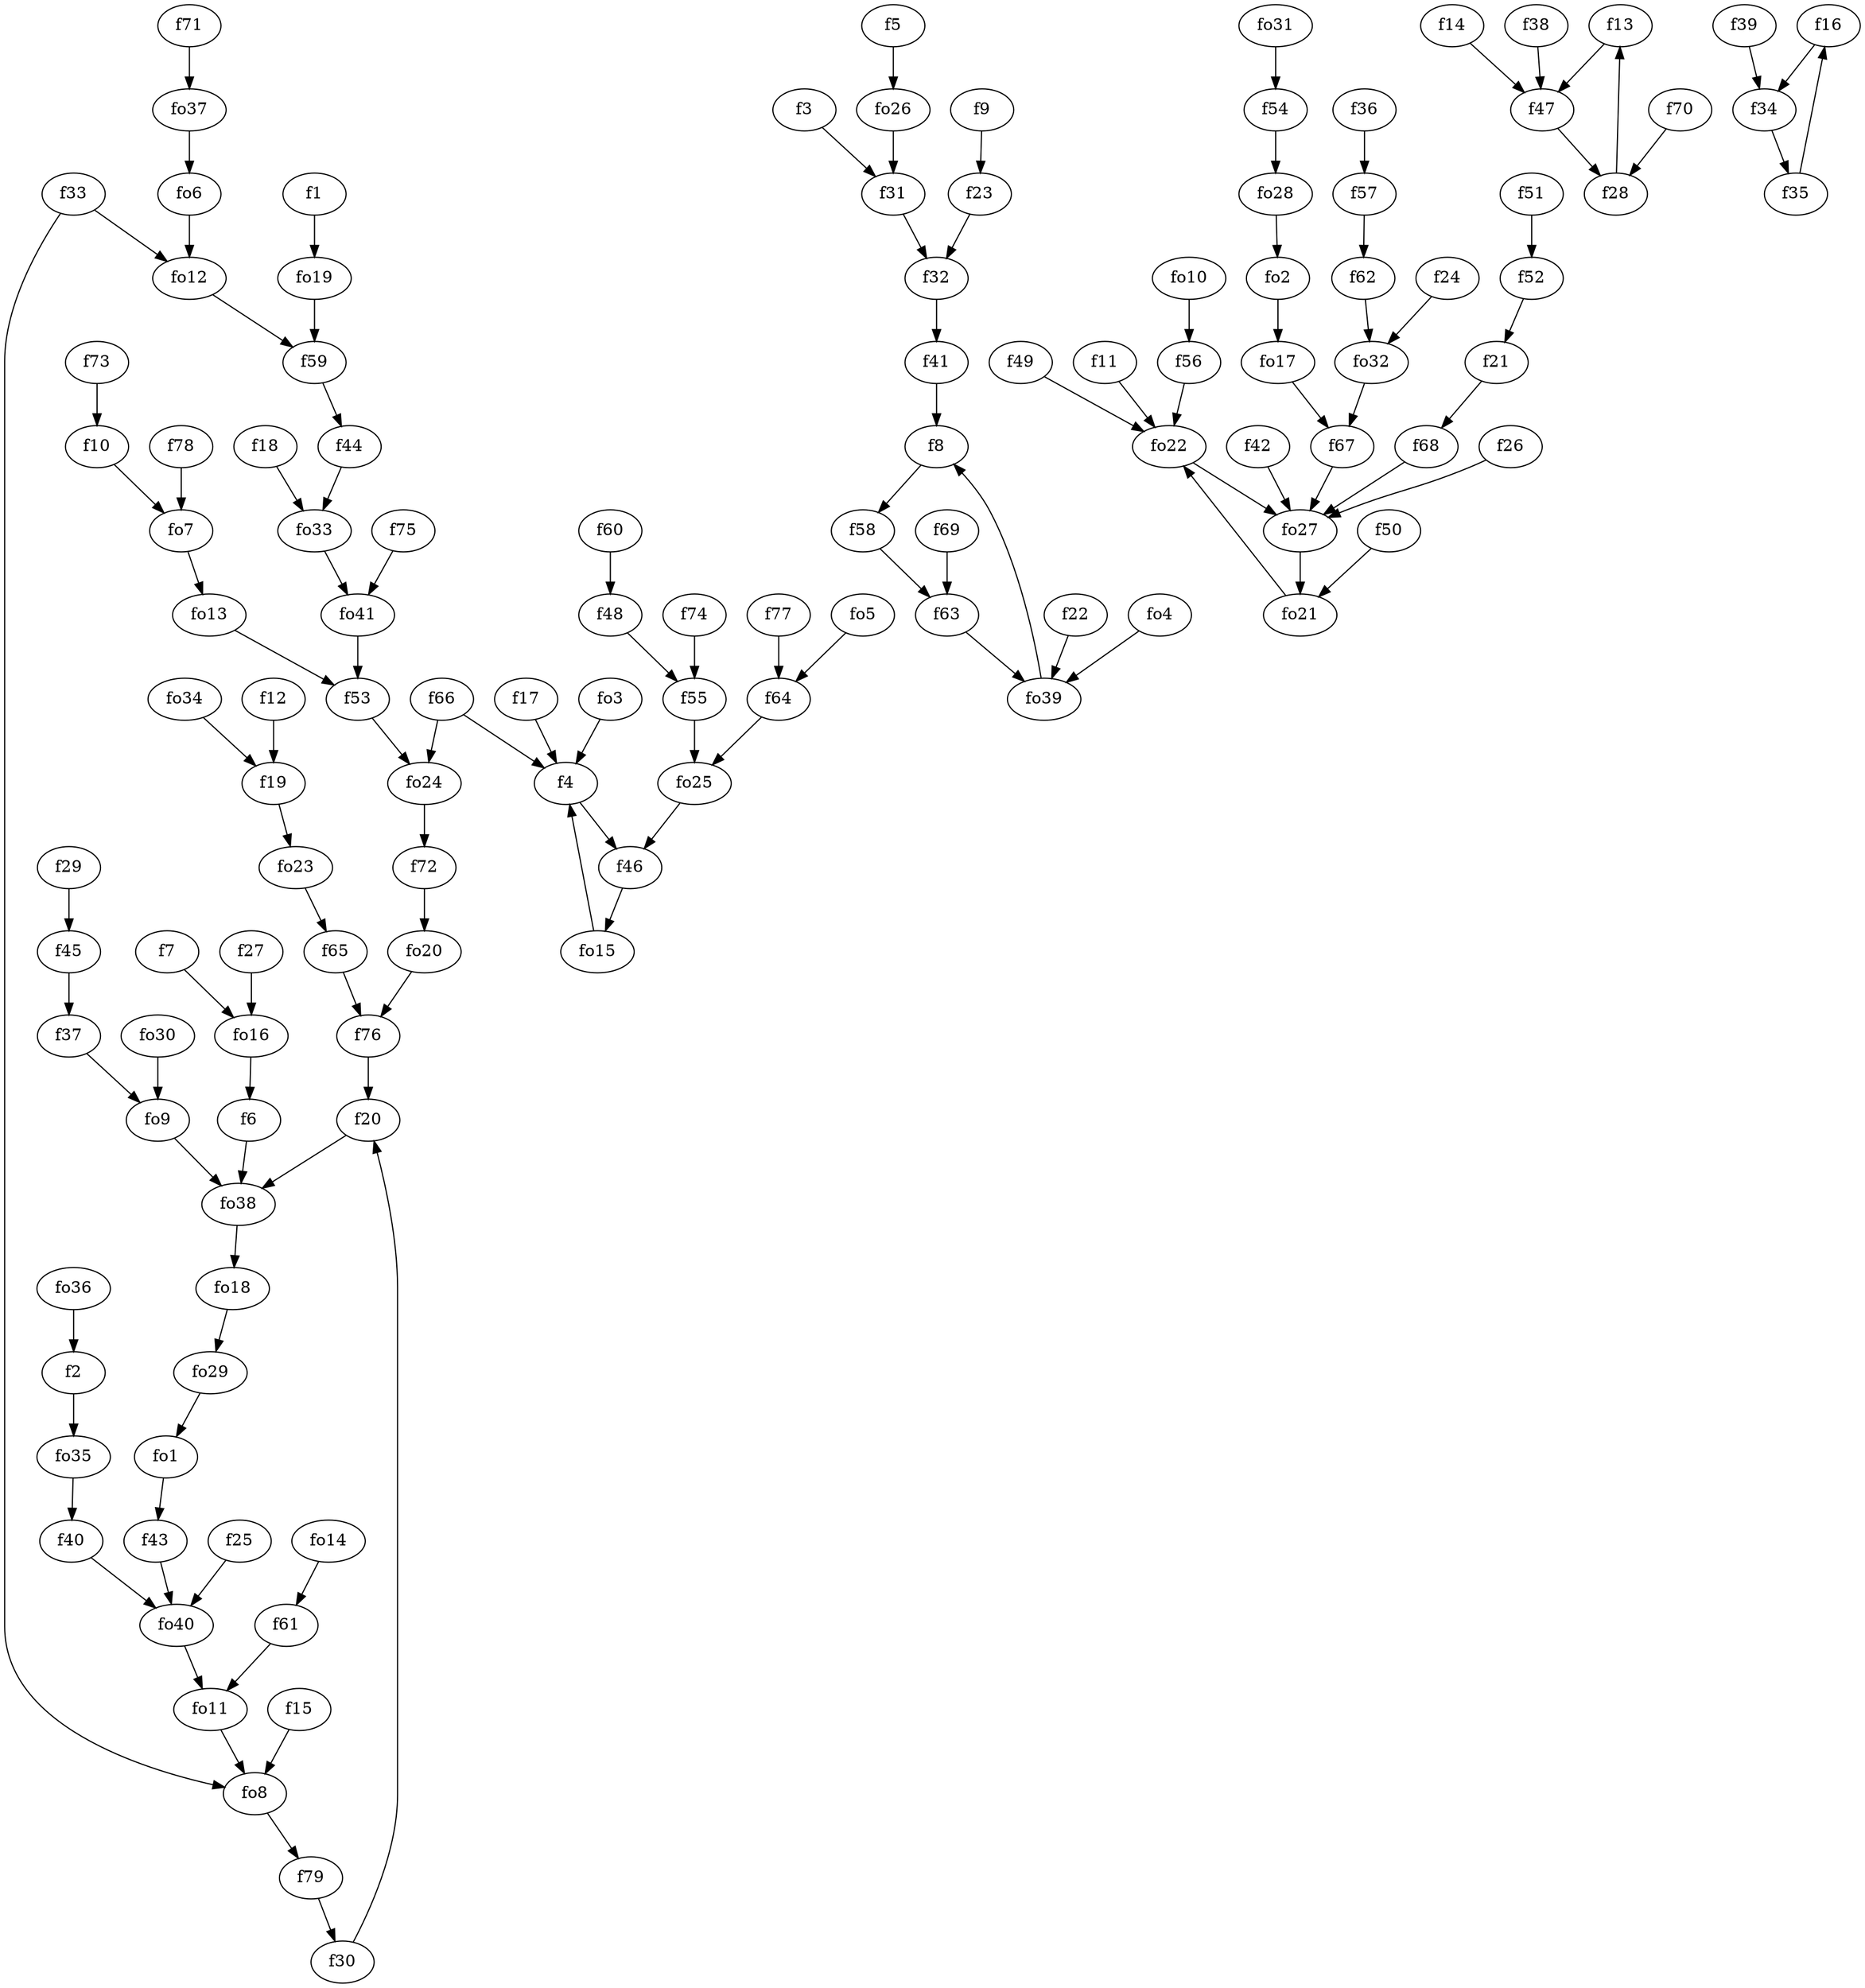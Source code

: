 strict digraph  {
f1;
f2;
f3;
f4;
f5;
f6;
f7;
f8;
f9;
f10;
f11;
f12;
f13;
f14;
f15;
f16;
f17;
f18;
f19;
f20;
f21;
f22;
f23;
f24;
f25;
f26;
f27;
f28;
f29;
f30;
f31;
f32;
f33;
f34;
f35;
f36;
f37;
f38;
f39;
f40;
f41;
f42;
f43;
f44;
f45;
f46;
f47;
f48;
f49;
f50;
f51;
f52;
f53;
f54;
f55;
f56;
f57;
f58;
f59;
f60;
f61;
f62;
f63;
f64;
f65;
f66;
f67;
f68;
f69;
f70;
f71;
f72;
f73;
f74;
f75;
f76;
f77;
f78;
f79;
fo1;
fo2;
fo3;
fo4;
fo5;
fo6;
fo7;
fo8;
fo9;
fo10;
fo11;
fo12;
fo13;
fo14;
fo15;
fo16;
fo17;
fo18;
fo19;
fo20;
fo21;
fo22;
fo23;
fo24;
fo25;
fo26;
fo27;
fo28;
fo29;
fo30;
fo31;
fo32;
fo33;
fo34;
fo35;
fo36;
fo37;
fo38;
fo39;
fo40;
fo41;
f1 -> fo19  [weight=2];
f2 -> fo35  [weight=2];
f3 -> f31  [weight=2];
f4 -> f46  [weight=2];
f5 -> fo26  [weight=2];
f6 -> fo38  [weight=2];
f7 -> fo16  [weight=2];
f8 -> f58  [weight=2];
f9 -> f23  [weight=2];
f10 -> fo7  [weight=2];
f11 -> fo22  [weight=2];
f12 -> f19  [weight=2];
f13 -> f47  [weight=2];
f14 -> f47  [weight=2];
f15 -> fo8  [weight=2];
f16 -> f34  [weight=2];
f17 -> f4  [weight=2];
f18 -> fo33  [weight=2];
f19 -> fo23  [weight=2];
f20 -> fo38  [weight=2];
f21 -> f68  [weight=2];
f22 -> fo39  [weight=2];
f23 -> f32  [weight=2];
f24 -> fo32  [weight=2];
f25 -> fo40  [weight=2];
f26 -> fo27  [weight=2];
f27 -> fo16  [weight=2];
f28 -> f13  [weight=2];
f29 -> f45  [weight=2];
f30 -> f20  [weight=2];
f31 -> f32  [weight=2];
f32 -> f41  [weight=2];
f33 -> fo8  [weight=2];
f33 -> fo12  [weight=2];
f34 -> f35  [weight=2];
f35 -> f16  [weight=2];
f36 -> f57  [weight=2];
f37 -> fo9  [weight=2];
f38 -> f47  [weight=2];
f39 -> f34  [weight=2];
f40 -> fo40  [weight=2];
f41 -> f8  [weight=2];
f42 -> fo27  [weight=2];
f43 -> fo40  [weight=2];
f44 -> fo33  [weight=2];
f45 -> f37  [weight=2];
f46 -> fo15  [weight=2];
f47 -> f28  [weight=2];
f48 -> f55  [weight=2];
f49 -> fo22  [weight=2];
f50 -> fo21  [weight=2];
f51 -> f52  [weight=2];
f52 -> f21  [weight=2];
f53 -> fo24  [weight=2];
f54 -> fo28  [weight=2];
f55 -> fo25  [weight=2];
f56 -> fo22  [weight=2];
f57 -> f62  [weight=2];
f58 -> f63  [weight=2];
f59 -> f44  [weight=2];
f60 -> f48  [weight=2];
f61 -> fo11  [weight=2];
f62 -> fo32  [weight=2];
f63 -> fo39  [weight=2];
f64 -> fo25  [weight=2];
f65 -> f76  [weight=2];
f66 -> fo24  [weight=2];
f66 -> f4  [weight=2];
f67 -> fo27  [weight=2];
f68 -> fo27  [weight=2];
f69 -> f63  [weight=2];
f70 -> f28  [weight=2];
f71 -> fo37  [weight=2];
f72 -> fo20  [weight=2];
f73 -> f10  [weight=2];
f74 -> f55  [weight=2];
f75 -> fo41  [weight=2];
f76 -> f20  [weight=2];
f77 -> f64  [weight=2];
f78 -> fo7  [weight=2];
f79 -> f30  [weight=2];
fo1 -> f43  [weight=2];
fo2 -> fo17  [weight=2];
fo3 -> f4  [weight=2];
fo4 -> fo39  [weight=2];
fo5 -> f64  [weight=2];
fo6 -> fo12  [weight=2];
fo7 -> fo13  [weight=2];
fo8 -> f79  [weight=2];
fo9 -> fo38  [weight=2];
fo10 -> f56  [weight=2];
fo11 -> fo8  [weight=2];
fo12 -> f59  [weight=2];
fo13 -> f53  [weight=2];
fo14 -> f61  [weight=2];
fo15 -> f4  [weight=2];
fo16 -> f6  [weight=2];
fo17 -> f67  [weight=2];
fo18 -> fo29  [weight=2];
fo19 -> f59  [weight=2];
fo20 -> f76  [weight=2];
fo21 -> fo22  [weight=2];
fo22 -> fo27  [weight=2];
fo23 -> f65  [weight=2];
fo24 -> f72  [weight=2];
fo25 -> f46  [weight=2];
fo26 -> f31  [weight=2];
fo27 -> fo21  [weight=2];
fo28 -> fo2  [weight=2];
fo29 -> fo1  [weight=2];
fo30 -> fo9  [weight=2];
fo31 -> f54  [weight=2];
fo32 -> f67  [weight=2];
fo33 -> fo41  [weight=2];
fo34 -> f19  [weight=2];
fo35 -> f40  [weight=2];
fo36 -> f2  [weight=2];
fo37 -> fo6  [weight=2];
fo38 -> fo18  [weight=2];
fo39 -> f8  [weight=2];
fo40 -> fo11  [weight=2];
fo41 -> f53  [weight=2];
}
